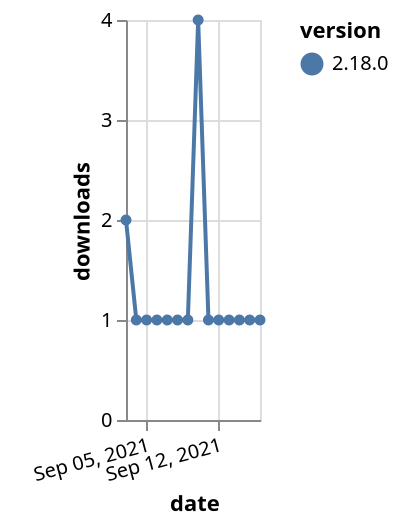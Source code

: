 {"$schema": "https://vega.github.io/schema/vega-lite/v5.json", "description": "A simple bar chart with embedded data.", "data": {"values": [{"date": "2021-09-03", "total": 515, "delta": 2, "version": "2.18.0"}, {"date": "2021-09-04", "total": 516, "delta": 1, "version": "2.18.0"}, {"date": "2021-09-05", "total": 517, "delta": 1, "version": "2.18.0"}, {"date": "2021-09-06", "total": 518, "delta": 1, "version": "2.18.0"}, {"date": "2021-09-07", "total": 519, "delta": 1, "version": "2.18.0"}, {"date": "2021-09-08", "total": 520, "delta": 1, "version": "2.18.0"}, {"date": "2021-09-09", "total": 521, "delta": 1, "version": "2.18.0"}, {"date": "2021-09-10", "total": 525, "delta": 4, "version": "2.18.0"}, {"date": "2021-09-11", "total": 526, "delta": 1, "version": "2.18.0"}, {"date": "2021-09-12", "total": 527, "delta": 1, "version": "2.18.0"}, {"date": "2021-09-13", "total": 528, "delta": 1, "version": "2.18.0"}, {"date": "2021-09-14", "total": 529, "delta": 1, "version": "2.18.0"}, {"date": "2021-09-15", "total": 530, "delta": 1, "version": "2.18.0"}, {"date": "2021-09-16", "total": 531, "delta": 1, "version": "2.18.0"}]}, "width": "container", "mark": {"type": "line", "point": {"filled": true}}, "encoding": {"x": {"field": "date", "type": "temporal", "timeUnit": "yearmonthdate", "title": "date", "axis": {"labelAngle": -15}}, "y": {"field": "delta", "type": "quantitative", "title": "downloads"}, "color": {"field": "version", "type": "nominal"}, "tooltip": {"field": "delta"}}}